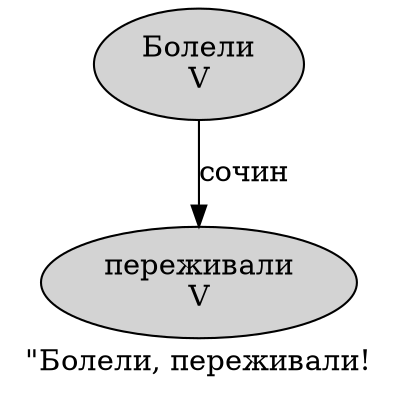digraph SENTENCE_869 {
	graph [label="\"Болели, переживали!"]
	node [style=filled]
		1 [label="Болели
V" color="" fillcolor=lightgray penwidth=1 shape=ellipse]
		3 [label="переживали
V" color="" fillcolor=lightgray penwidth=1 shape=ellipse]
			1 -> 3 [label="сочин"]
}